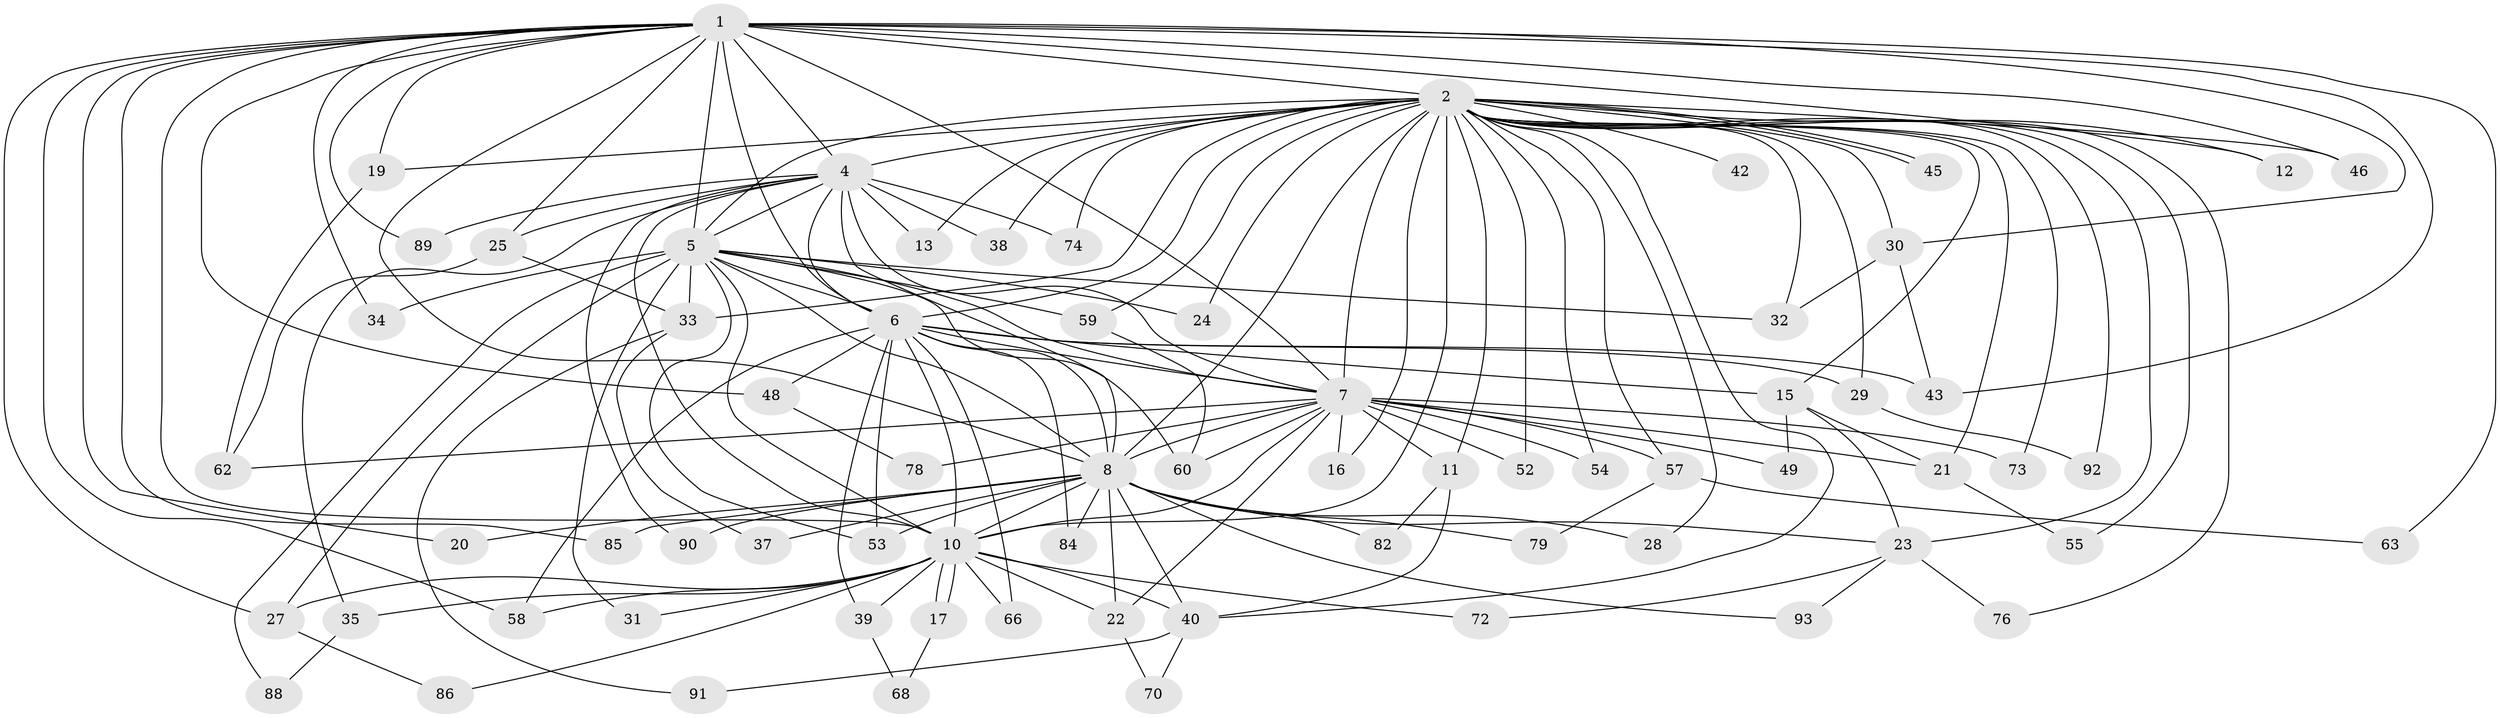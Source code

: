 // Generated by graph-tools (version 1.1) at 2025/23/03/03/25 07:23:37]
// undirected, 69 vertices, 162 edges
graph export_dot {
graph [start="1"]
  node [color=gray90,style=filled];
  1 [super="+3"];
  2 [super="+9"];
  4 [super="+18"];
  5 [super="+65"];
  6 [super="+50"];
  7 [super="+75"];
  8 [super="+14"];
  10 [super="+36"];
  11 [super="+51"];
  12;
  13;
  15 [super="+71"];
  16 [super="+83"];
  17;
  19;
  20;
  21 [super="+41"];
  22 [super="+26"];
  23 [super="+67"];
  24;
  25 [super="+56"];
  27 [super="+64"];
  28;
  29;
  30;
  31;
  32 [super="+81"];
  33;
  34;
  35;
  37;
  38 [super="+44"];
  39;
  40 [super="+47"];
  42;
  43 [super="+77"];
  45;
  46;
  48;
  49;
  52;
  53 [super="+69"];
  54;
  55;
  57;
  58 [super="+61"];
  59;
  60 [super="+80"];
  62 [super="+87"];
  63;
  66;
  68;
  70;
  72;
  73;
  74;
  76;
  78;
  79;
  82;
  84;
  85;
  86;
  88;
  89;
  90;
  91;
  92;
  93;
  1 -- 2 [weight=4];
  1 -- 4 [weight=2];
  1 -- 5 [weight=2];
  1 -- 6 [weight=2];
  1 -- 7 [weight=2];
  1 -- 8 [weight=2];
  1 -- 10 [weight=2];
  1 -- 25;
  1 -- 34;
  1 -- 46;
  1 -- 48;
  1 -- 63;
  1 -- 12;
  1 -- 19;
  1 -- 20;
  1 -- 85;
  1 -- 89;
  1 -- 27;
  1 -- 30;
  1 -- 43;
  1 -- 58;
  2 -- 4 [weight=2];
  2 -- 5 [weight=2];
  2 -- 6 [weight=2];
  2 -- 7 [weight=2];
  2 -- 8 [weight=2];
  2 -- 10 [weight=2];
  2 -- 13;
  2 -- 15 [weight=2];
  2 -- 19;
  2 -- 21;
  2 -- 24;
  2 -- 28;
  2 -- 30;
  2 -- 32;
  2 -- 38 [weight=2];
  2 -- 42 [weight=2];
  2 -- 45;
  2 -- 45;
  2 -- 46;
  2 -- 54;
  2 -- 55;
  2 -- 57;
  2 -- 74;
  2 -- 76;
  2 -- 92;
  2 -- 73;
  2 -- 11;
  2 -- 12;
  2 -- 16;
  2 -- 29;
  2 -- 33;
  2 -- 52;
  2 -- 59;
  2 -- 23;
  2 -- 40;
  4 -- 5;
  4 -- 6;
  4 -- 7;
  4 -- 8 [weight=2];
  4 -- 10;
  4 -- 13;
  4 -- 25;
  4 -- 35;
  4 -- 74;
  4 -- 89;
  4 -- 90;
  4 -- 38;
  5 -- 6 [weight=2];
  5 -- 7;
  5 -- 8;
  5 -- 10;
  5 -- 24;
  5 -- 27;
  5 -- 31;
  5 -- 33;
  5 -- 34;
  5 -- 53;
  5 -- 59;
  5 -- 88;
  5 -- 60;
  5 -- 32;
  6 -- 7;
  6 -- 8 [weight=2];
  6 -- 10;
  6 -- 15;
  6 -- 29;
  6 -- 39;
  6 -- 48;
  6 -- 53;
  6 -- 58;
  6 -- 66;
  6 -- 84;
  6 -- 43;
  7 -- 8;
  7 -- 10;
  7 -- 16 [weight=2];
  7 -- 49;
  7 -- 52;
  7 -- 54;
  7 -- 57;
  7 -- 60;
  7 -- 62;
  7 -- 73;
  7 -- 78;
  7 -- 21;
  7 -- 22;
  7 -- 11;
  8 -- 10 [weight=2];
  8 -- 20;
  8 -- 37;
  8 -- 40;
  8 -- 85;
  8 -- 90;
  8 -- 93;
  8 -- 79;
  8 -- 82;
  8 -- 84;
  8 -- 22;
  8 -- 23;
  8 -- 28;
  8 -- 53;
  10 -- 17;
  10 -- 17;
  10 -- 22;
  10 -- 31;
  10 -- 35;
  10 -- 39;
  10 -- 40;
  10 -- 58;
  10 -- 66;
  10 -- 72;
  10 -- 86;
  10 -- 27;
  11 -- 82;
  11 -- 40;
  15 -- 21;
  15 -- 23;
  15 -- 49;
  17 -- 68;
  19 -- 62;
  21 -- 55;
  22 -- 70;
  23 -- 72;
  23 -- 76;
  23 -- 93;
  25 -- 62;
  25 -- 33;
  27 -- 86;
  29 -- 92;
  30 -- 32;
  30 -- 43;
  33 -- 37;
  33 -- 91;
  35 -- 88;
  39 -- 68;
  40 -- 70;
  40 -- 91;
  48 -- 78;
  57 -- 63;
  57 -- 79;
  59 -- 60;
}
